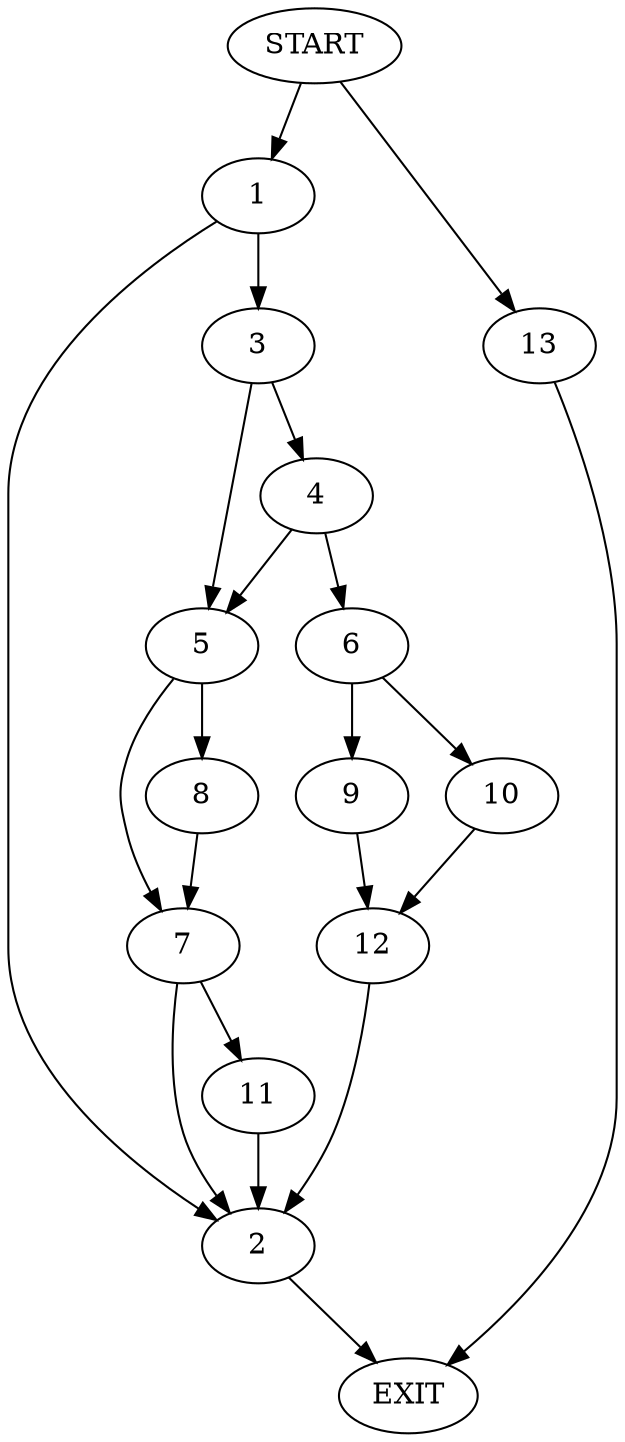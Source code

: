 digraph {
0 [label="START"]
14 [label="EXIT"]
0 -> 1
1 -> 2
1 -> 3
2 -> 14
3 -> 4
3 -> 5
4 -> 6
4 -> 5
5 -> 7
5 -> 8
6 -> 9
6 -> 10
8 -> 7
7 -> 11
7 -> 2
11 -> 2
9 -> 12
10 -> 12
12 -> 2
0 -> 13
13 -> 14
}
